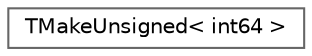 digraph "Graphical Class Hierarchy"
{
 // INTERACTIVE_SVG=YES
 // LATEX_PDF_SIZE
  bgcolor="transparent";
  edge [fontname=Helvetica,fontsize=10,labelfontname=Helvetica,labelfontsize=10];
  node [fontname=Helvetica,fontsize=10,shape=box,height=0.2,width=0.4];
  rankdir="LR";
  Node0 [id="Node000000",label="TMakeUnsigned\< int64 \>",height=0.2,width=0.4,color="grey40", fillcolor="white", style="filled",URL="$d8/d3b/structTMakeUnsigned_3_01int64_01_4.html",tooltip=" "];
}
